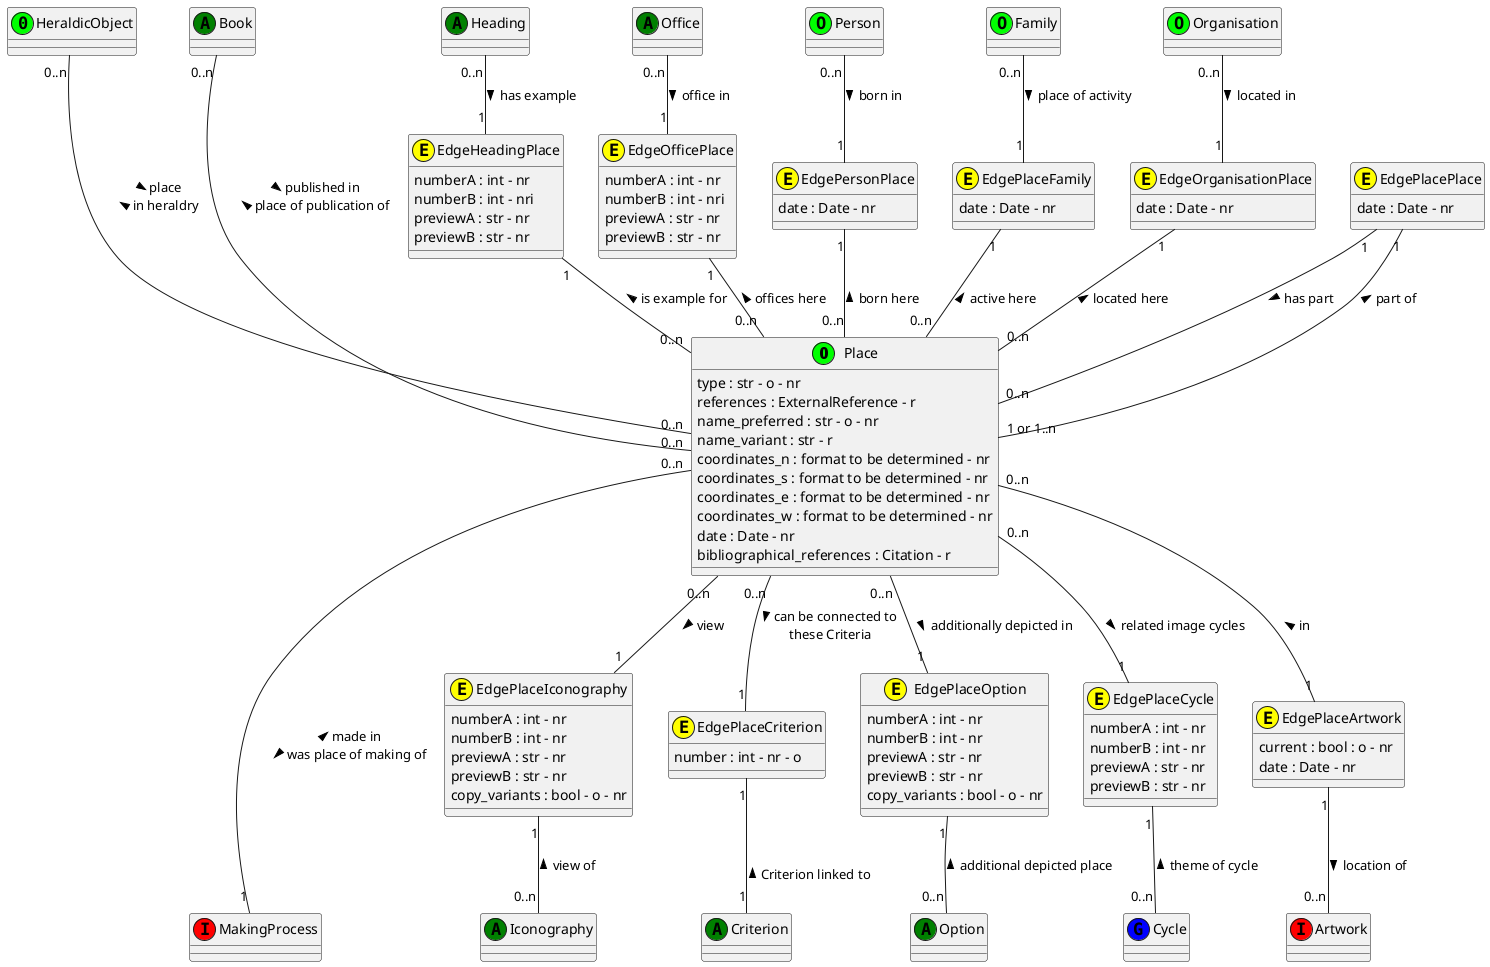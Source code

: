 @startuml Place 

class Place <<(O,lime)>>
Place : type : str - o - nr
Place : references : ExternalReference - r
Place : name_preferred : str - o - nr
Place : name_variant : str - r
Place : coordinates_n : format to be determined - nr
Place : coordinates_s : format to be determined - nr
Place : coordinates_e : format to be determined - nr
Place : coordinates_w : format to be determined - nr
Place : date : Date - nr
Place : bibliographical_references : Citation - r


class Person <<(O,lime)>>

class Family <<(O,lime)>>

class Office <<(A,green)>>

class Organisation <<(O,lime)>>

class Place <<(O,lime)>>

class HeraldicObject <<(0,lime)>>

class Iconography <<(A,green)>>

class Option <<(A,green)>>
    
class Criterion <<(A,green)>>

class Cycle <<(G,blue)>>

class Book <<(A,green)>>

class Heading <<(A,green)>>

class MakingProcess <<(I,red)>>

class Artwork <<(I,red)>>

class EdgeHeadingPlace  <<(E,yellow)>>
EdgeHeadingPlace : numberA : int - nr
EdgeHeadingPlace : numberB : int - nri
EdgeHeadingPlace : previewA : str - nr
EdgeHeadingPlace : previewB : str - nr

class EdgeOfficePlace  <<(E,yellow)>>
EdgeOfficePlace : numberA : int - nr
EdgeOfficePlace : numberB : int - nri
EdgeOfficePlace : previewA : str - nr
EdgeOfficePlace : previewB : str - nr

class EdgePersonPlace <<(E,yellow)>>
EdgePersonPlace : date : Date - nr

class EdgePlaceFamily <<(E,yellow)>>
EdgePlaceFamily : date : Date - nr

class EdgeOrganisationPlace <<(E,yellow)>>
EdgeOrganisationPlace : date : Date - nr

class EdgePlacePlace <<(E,yellow)>>
EdgePlacePlace : date : Date - nr

class EdgePlaceIconography <<(E,yellow)>>
EdgePlaceIconography : numberA : int - nr
EdgePlaceIconography : numberB : int - nr
EdgePlaceIconography : previewA : str - nr
EdgePlaceIconography : previewB : str - nr
EdgePlaceIconography : copy_variants : bool - o - nr

class EdgePlaceCriterion <<(E,yellow)>>
EdgePlaceCriterion : number : int - nr - o 

class EdgePlaceOption <<(E,yellow)>>
EdgePlaceOption : numberA : int - nr
EdgePlaceOption : numberB : int - nr
EdgePlaceOption : previewA : str - nr
EdgePlaceOption : previewB : str - nr
EdgePlaceOption : copy_variants : bool - o - nr

class EdgePlaceCycle <<(E,yellow)>>
EdgePlaceCycle : numberA : int - nr
EdgePlaceCycle : numberB : int - nr
EdgePlaceCycle : previewA : str - nr
EdgePlaceCycle : previewB : str - nr

class EdgePlaceArtwork <<(E,yellow)>>
EdgePlaceArtwork : current : bool : o - nr
EdgePlaceArtwork : date : Date - nr

Person "0..n" -- "1" EdgePersonPlace : born in >
EdgePersonPlace "1" -- "0..n" Place : born here <

Family "0..n" -- "1" EdgePlaceFamily: place of activity >
EdgePlaceFamily "1" -- "0..n" Place :  active here <

Office "0..n" -- "1" EdgeOfficePlace : > office in
EdgeOfficePlace "1" -- "0..n" Place :  offices here <

Organisation "0..n" -- "1" EdgeOrganisationPlace : located in >
EdgeOrganisationPlace "1" -- "0..n" Place : located here <

HeraldicObject "0..n" --- "0..n" Place : > place \n in heraldry <

EdgePlacePlace "1" -- "0..n" Place : has part >
EdgePlacePlace "1" -- "1 or 1..n" Place : part of <

Place "0..n" -- "1" EdgePlaceIconography : view >
EdgePlaceIconography "1" -- "0..n" Iconography : view of <

Place "0..n" -- "1" EdgePlaceCriterion : > can be connected to \n these Criteria 
EdgePlaceCriterion "1" -- "1" Criterion : \n Criterion linked to <

Place "0..n" -- "1" EdgePlaceOption : additionally depicted in >
EdgePlaceOption "1" -- "0..n" Option : additional depicted place <

Place "0..n" -- "1" EdgePlaceCycle : related image cycles >
EdgePlaceCycle "1" -- "0..n" Cycle : theme of cycle <

Book "0..n" --- "0..n" Place : > published in  \n place of publication of <

Heading "0..n" -- "1" EdgeHeadingPlace : > has example
EdgeHeadingPlace "1" -- "0..n" Place :  is example for <

Place "0..n" --- "1" MakingProcess : < made in \n was place of making of >

Place "0..n" -- "1" EdgePlaceArtwork : < in
EdgePlaceArtwork  "1" -- "0..n" Artwork :   location of >

@enduml 
